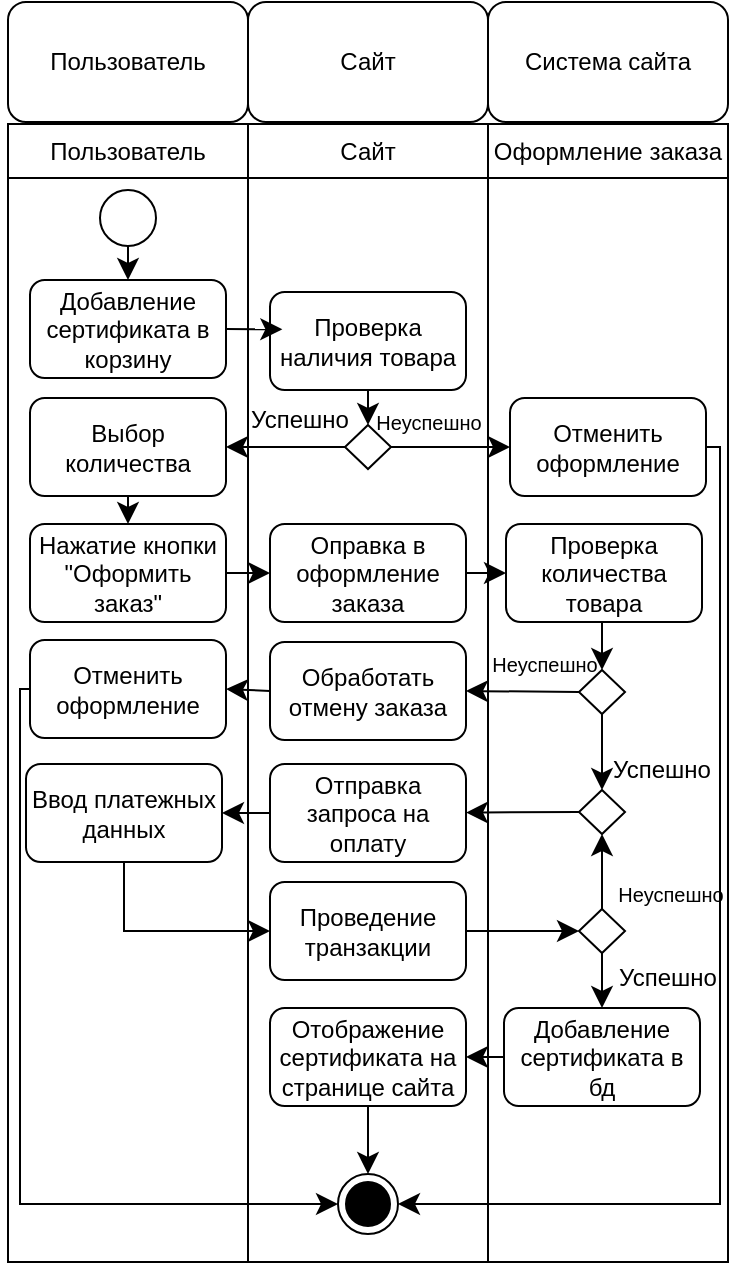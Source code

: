 <mxfile version="26.2.14">
  <diagram name="Страница — 1" id="hkevkZ7WUPxYEFpDylLr">
    <mxGraphModel dx="911" dy="1081" grid="0" gridSize="10" guides="1" tooltips="1" connect="1" arrows="1" fold="1" page="0" pageScale="1" pageWidth="827" pageHeight="1169" math="0" shadow="0">
      <root>
        <mxCell id="0" />
        <mxCell id="1" parent="0" />
        <mxCell id="Vn-Y2vAZev4jrzm5k0EB-1" value="Пользователь" style="rounded=1;whiteSpace=wrap;html=1;" vertex="1" parent="1">
          <mxGeometry x="-10" y="-111" width="120" height="60" as="geometry" />
        </mxCell>
        <mxCell id="Vn-Y2vAZev4jrzm5k0EB-2" value="Сайт" style="rounded=1;whiteSpace=wrap;html=1;" vertex="1" parent="1">
          <mxGeometry x="110" y="-111" width="120" height="60" as="geometry" />
        </mxCell>
        <mxCell id="Vn-Y2vAZev4jrzm5k0EB-3" value="Система сайта" style="rounded=1;whiteSpace=wrap;html=1;" vertex="1" parent="1">
          <mxGeometry x="230" y="-111" width="120" height="60" as="geometry" />
        </mxCell>
        <mxCell id="Vn-Y2vAZev4jrzm5k0EB-9" value="Пользователь" style="rounded=0;whiteSpace=wrap;html=1;" vertex="1" parent="1">
          <mxGeometry x="-10" y="-50" width="120" height="27" as="geometry" />
        </mxCell>
        <mxCell id="Vn-Y2vAZev4jrzm5k0EB-10" value="Сайт" style="rounded=0;whiteSpace=wrap;html=1;" vertex="1" parent="1">
          <mxGeometry x="110" y="-50" width="120" height="27" as="geometry" />
        </mxCell>
        <mxCell id="Vn-Y2vAZev4jrzm5k0EB-11" value="Оформление заказа" style="rounded=0;whiteSpace=wrap;html=1;" vertex="1" parent="1">
          <mxGeometry x="230" y="-50" width="120" height="27" as="geometry" />
        </mxCell>
        <mxCell id="Vn-Y2vAZev4jrzm5k0EB-12" value="" style="rounded=0;whiteSpace=wrap;html=1;" vertex="1" parent="1">
          <mxGeometry x="-10" y="-23" width="120" height="542" as="geometry" />
        </mxCell>
        <mxCell id="Vn-Y2vAZev4jrzm5k0EB-13" value="" style="rounded=0;whiteSpace=wrap;html=1;" vertex="1" parent="1">
          <mxGeometry x="110" y="-23" width="120" height="542" as="geometry" />
        </mxCell>
        <mxCell id="Vn-Y2vAZev4jrzm5k0EB-14" value="" style="rounded=0;whiteSpace=wrap;html=1;" vertex="1" parent="1">
          <mxGeometry x="230" y="-23" width="120" height="542" as="geometry" />
        </mxCell>
        <mxCell id="Vn-Y2vAZev4jrzm5k0EB-17" style="edgeStyle=none;curved=1;rounded=0;orthogonalLoop=1;jettySize=auto;html=1;entryX=0.5;entryY=0;entryDx=0;entryDy=0;fontSize=12;startSize=8;endSize=8;" edge="1" parent="1" source="Vn-Y2vAZev4jrzm5k0EB-15" target="Vn-Y2vAZev4jrzm5k0EB-16">
          <mxGeometry relative="1" as="geometry" />
        </mxCell>
        <mxCell id="Vn-Y2vAZev4jrzm5k0EB-15" value="" style="ellipse;whiteSpace=wrap;html=1;aspect=fixed;" vertex="1" parent="1">
          <mxGeometry x="36" y="-17" width="28" height="28" as="geometry" />
        </mxCell>
        <mxCell id="Vn-Y2vAZev4jrzm5k0EB-16" value="Добавление сертификата в корзину" style="rounded=1;whiteSpace=wrap;html=1;" vertex="1" parent="1">
          <mxGeometry x="1" y="28" width="98" height="49" as="geometry" />
        </mxCell>
        <mxCell id="Vn-Y2vAZev4jrzm5k0EB-22" style="edgeStyle=none;curved=1;rounded=0;orthogonalLoop=1;jettySize=auto;html=1;exitX=0.5;exitY=1;exitDx=0;exitDy=0;fontSize=12;startSize=8;endSize=8;" edge="1" parent="1" source="Vn-Y2vAZev4jrzm5k0EB-20" target="Vn-Y2vAZev4jrzm5k0EB-21">
          <mxGeometry relative="1" as="geometry" />
        </mxCell>
        <mxCell id="Vn-Y2vAZev4jrzm5k0EB-20" value="Проверка наличия товара" style="rounded=1;whiteSpace=wrap;html=1;" vertex="1" parent="1">
          <mxGeometry x="121" y="34" width="98" height="49" as="geometry" />
        </mxCell>
        <mxCell id="Vn-Y2vAZev4jrzm5k0EB-25" style="edgeStyle=none;curved=1;rounded=0;orthogonalLoop=1;jettySize=auto;html=1;entryX=0;entryY=0.5;entryDx=0;entryDy=0;fontSize=12;startSize=8;endSize=8;" edge="1" parent="1" source="Vn-Y2vAZev4jrzm5k0EB-21" target="Vn-Y2vAZev4jrzm5k0EB-24">
          <mxGeometry relative="1" as="geometry" />
        </mxCell>
        <mxCell id="Vn-Y2vAZev4jrzm5k0EB-26" style="edgeStyle=none;curved=1;rounded=0;orthogonalLoop=1;jettySize=auto;html=1;entryX=1;entryY=0.5;entryDx=0;entryDy=0;fontSize=12;startSize=8;endSize=8;" edge="1" parent="1" source="Vn-Y2vAZev4jrzm5k0EB-21" target="Vn-Y2vAZev4jrzm5k0EB-23">
          <mxGeometry relative="1" as="geometry" />
        </mxCell>
        <mxCell id="Vn-Y2vAZev4jrzm5k0EB-21" value="" style="rhombus;whiteSpace=wrap;html=1;" vertex="1" parent="1">
          <mxGeometry x="158.5" y="100.5" width="23" height="22" as="geometry" />
        </mxCell>
        <mxCell id="Vn-Y2vAZev4jrzm5k0EB-33" style="edgeStyle=none;curved=1;rounded=0;orthogonalLoop=1;jettySize=auto;html=1;exitX=0.5;exitY=1;exitDx=0;exitDy=0;fontSize=12;startSize=8;endSize=8;" edge="1" parent="1" source="Vn-Y2vAZev4jrzm5k0EB-23" target="Vn-Y2vAZev4jrzm5k0EB-29">
          <mxGeometry relative="1" as="geometry" />
        </mxCell>
        <mxCell id="Vn-Y2vAZev4jrzm5k0EB-23" value="Выбор количества" style="rounded=1;whiteSpace=wrap;html=1;" vertex="1" parent="1">
          <mxGeometry x="1" y="87" width="98" height="49" as="geometry" />
        </mxCell>
        <mxCell id="Vn-Y2vAZev4jrzm5k0EB-69" style="edgeStyle=orthogonalEdgeStyle;rounded=0;orthogonalLoop=1;jettySize=auto;html=1;exitX=1;exitY=0.5;exitDx=0;exitDy=0;entryX=1;entryY=0.5;entryDx=0;entryDy=0;fontSize=12;startSize=8;endSize=8;" edge="1" parent="1" source="Vn-Y2vAZev4jrzm5k0EB-24" target="Vn-Y2vAZev4jrzm5k0EB-62">
          <mxGeometry relative="1" as="geometry">
            <Array as="points">
              <mxPoint x="346" y="112" />
              <mxPoint x="346" y="490" />
            </Array>
          </mxGeometry>
        </mxCell>
        <mxCell id="Vn-Y2vAZev4jrzm5k0EB-24" value="Отменить оформление" style="rounded=1;whiteSpace=wrap;html=1;" vertex="1" parent="1">
          <mxGeometry x="241" y="87" width="98" height="49" as="geometry" />
        </mxCell>
        <mxCell id="Vn-Y2vAZev4jrzm5k0EB-27" value="Успешно" style="text;html=1;align=center;verticalAlign=middle;whiteSpace=wrap;rounded=0;" vertex="1" parent="1">
          <mxGeometry x="106" y="83" width="60" height="30" as="geometry" />
        </mxCell>
        <mxCell id="Vn-Y2vAZev4jrzm5k0EB-28" value="&lt;font style=&quot;font-size: 10px;&quot;&gt;Неуспешно&lt;/font&gt;" style="text;html=1;align=center;verticalAlign=middle;whiteSpace=wrap;rounded=0;" vertex="1" parent="1">
          <mxGeometry x="166" y="83" width="69" height="31" as="geometry" />
        </mxCell>
        <mxCell id="Vn-Y2vAZev4jrzm5k0EB-67" style="edgeStyle=none;curved=1;rounded=0;orthogonalLoop=1;jettySize=auto;html=1;exitX=1;exitY=0.5;exitDx=0;exitDy=0;entryX=0;entryY=0.5;entryDx=0;entryDy=0;fontSize=12;startSize=8;endSize=8;" edge="1" parent="1" source="Vn-Y2vAZev4jrzm5k0EB-29" target="Vn-Y2vAZev4jrzm5k0EB-30">
          <mxGeometry relative="1" as="geometry" />
        </mxCell>
        <mxCell id="Vn-Y2vAZev4jrzm5k0EB-29" value="Нажатие кнопки &quot;Оформить заказ&quot;" style="rounded=1;whiteSpace=wrap;html=1;" vertex="1" parent="1">
          <mxGeometry x="1" y="150" width="98" height="49" as="geometry" />
        </mxCell>
        <mxCell id="Vn-Y2vAZev4jrzm5k0EB-68" style="edgeStyle=none;curved=1;rounded=0;orthogonalLoop=1;jettySize=auto;html=1;exitX=1;exitY=0.5;exitDx=0;exitDy=0;fontSize=12;startSize=8;endSize=8;" edge="1" parent="1" source="Vn-Y2vAZev4jrzm5k0EB-30" target="Vn-Y2vAZev4jrzm5k0EB-31">
          <mxGeometry relative="1" as="geometry" />
        </mxCell>
        <mxCell id="Vn-Y2vAZev4jrzm5k0EB-30" value="Оправка в оформление заказа" style="rounded=1;whiteSpace=wrap;html=1;" vertex="1" parent="1">
          <mxGeometry x="121" y="150" width="98" height="49" as="geometry" />
        </mxCell>
        <mxCell id="Vn-Y2vAZev4jrzm5k0EB-44" style="edgeStyle=none;curved=1;rounded=0;orthogonalLoop=1;jettySize=auto;html=1;exitX=0.5;exitY=1;exitDx=0;exitDy=0;entryX=0.5;entryY=0;entryDx=0;entryDy=0;fontSize=12;startSize=8;endSize=8;" edge="1" parent="1" target="Vn-Y2vAZev4jrzm5k0EB-34">
          <mxGeometry relative="1" as="geometry">
            <mxPoint x="287" y="199" as="sourcePoint" />
            <mxPoint x="289" y="223" as="targetPoint" />
          </mxGeometry>
        </mxCell>
        <mxCell id="Vn-Y2vAZev4jrzm5k0EB-31" value="Проверка количества товара" style="rounded=1;whiteSpace=wrap;html=1;" vertex="1" parent="1">
          <mxGeometry x="239" y="150" width="98" height="49" as="geometry" />
        </mxCell>
        <mxCell id="Vn-Y2vAZev4jrzm5k0EB-32" style="edgeStyle=none;curved=1;rounded=0;orthogonalLoop=1;jettySize=auto;html=1;exitX=1;exitY=0.5;exitDx=0;exitDy=0;entryX=0.063;entryY=0.381;entryDx=0;entryDy=0;entryPerimeter=0;fontSize=12;startSize=8;endSize=8;" edge="1" parent="1" source="Vn-Y2vAZev4jrzm5k0EB-16" target="Vn-Y2vAZev4jrzm5k0EB-20">
          <mxGeometry relative="1" as="geometry" />
        </mxCell>
        <mxCell id="Vn-Y2vAZev4jrzm5k0EB-40" style="edgeStyle=none;curved=1;rounded=0;orthogonalLoop=1;jettySize=auto;html=1;exitX=0;exitY=0.5;exitDx=0;exitDy=0;entryX=1;entryY=0.5;entryDx=0;entryDy=0;fontSize=12;startSize=8;endSize=8;" edge="1" parent="1" source="Vn-Y2vAZev4jrzm5k0EB-34" target="Vn-Y2vAZev4jrzm5k0EB-36">
          <mxGeometry relative="1" as="geometry" />
        </mxCell>
        <mxCell id="Vn-Y2vAZev4jrzm5k0EB-47" style="edgeStyle=none;curved=1;rounded=0;orthogonalLoop=1;jettySize=auto;html=1;exitX=0.5;exitY=1;exitDx=0;exitDy=0;entryX=0.5;entryY=0;entryDx=0;entryDy=0;fontSize=12;startSize=8;endSize=8;" edge="1" parent="1" source="Vn-Y2vAZev4jrzm5k0EB-34" target="Vn-Y2vAZev4jrzm5k0EB-35">
          <mxGeometry relative="1" as="geometry" />
        </mxCell>
        <mxCell id="Vn-Y2vAZev4jrzm5k0EB-34" value="" style="rhombus;whiteSpace=wrap;html=1;" vertex="1" parent="1">
          <mxGeometry x="275.5" y="223" width="23" height="22" as="geometry" />
        </mxCell>
        <mxCell id="Vn-Y2vAZev4jrzm5k0EB-49" style="edgeStyle=none;curved=1;rounded=0;orthogonalLoop=1;jettySize=auto;html=1;exitX=0;exitY=0.5;exitDx=0;exitDy=0;fontSize=12;startSize=8;endSize=8;" edge="1" parent="1" source="Vn-Y2vAZev4jrzm5k0EB-35" target="Vn-Y2vAZev4jrzm5k0EB-39">
          <mxGeometry relative="1" as="geometry" />
        </mxCell>
        <mxCell id="Vn-Y2vAZev4jrzm5k0EB-35" value="" style="rhombus;whiteSpace=wrap;html=1;" vertex="1" parent="1">
          <mxGeometry x="275.5" y="283" width="23" height="22" as="geometry" />
        </mxCell>
        <mxCell id="Vn-Y2vAZev4jrzm5k0EB-41" style="edgeStyle=none;curved=1;rounded=0;orthogonalLoop=1;jettySize=auto;html=1;exitX=0;exitY=0.5;exitDx=0;exitDy=0;entryX=1;entryY=0.5;entryDx=0;entryDy=0;fontSize=12;startSize=8;endSize=8;" edge="1" parent="1" source="Vn-Y2vAZev4jrzm5k0EB-36" target="Vn-Y2vAZev4jrzm5k0EB-37">
          <mxGeometry relative="1" as="geometry" />
        </mxCell>
        <mxCell id="Vn-Y2vAZev4jrzm5k0EB-36" value="Обработать отмену заказа" style="rounded=1;whiteSpace=wrap;html=1;" vertex="1" parent="1">
          <mxGeometry x="121" y="209" width="98" height="49" as="geometry" />
        </mxCell>
        <mxCell id="Vn-Y2vAZev4jrzm5k0EB-70" style="edgeStyle=orthogonalEdgeStyle;rounded=0;orthogonalLoop=1;jettySize=auto;html=1;exitX=0;exitY=0.5;exitDx=0;exitDy=0;entryX=0;entryY=0.5;entryDx=0;entryDy=0;fontSize=12;startSize=8;endSize=8;" edge="1" parent="1" source="Vn-Y2vAZev4jrzm5k0EB-37" target="Vn-Y2vAZev4jrzm5k0EB-62">
          <mxGeometry relative="1" as="geometry">
            <Array as="points">
              <mxPoint x="-4" y="233" />
              <mxPoint x="-4" y="490" />
            </Array>
          </mxGeometry>
        </mxCell>
        <mxCell id="Vn-Y2vAZev4jrzm5k0EB-37" value="Отменить оформление" style="rounded=1;whiteSpace=wrap;html=1;" vertex="1" parent="1">
          <mxGeometry x="1" y="208" width="98" height="49" as="geometry" />
        </mxCell>
        <mxCell id="Vn-Y2vAZev4jrzm5k0EB-52" style="edgeStyle=orthogonalEdgeStyle;rounded=0;orthogonalLoop=1;jettySize=auto;html=1;exitX=0.5;exitY=1;exitDx=0;exitDy=0;entryX=0;entryY=0.5;entryDx=0;entryDy=0;fontSize=12;startSize=8;endSize=8;" edge="1" parent="1" source="Vn-Y2vAZev4jrzm5k0EB-38" target="Vn-Y2vAZev4jrzm5k0EB-51">
          <mxGeometry relative="1" as="geometry" />
        </mxCell>
        <mxCell id="Vn-Y2vAZev4jrzm5k0EB-38" value="Ввод платежных данных" style="rounded=1;whiteSpace=wrap;html=1;" vertex="1" parent="1">
          <mxGeometry x="-1" y="270" width="98" height="49" as="geometry" />
        </mxCell>
        <mxCell id="Vn-Y2vAZev4jrzm5k0EB-50" style="edgeStyle=none;curved=1;rounded=0;orthogonalLoop=1;jettySize=auto;html=1;exitX=0;exitY=0.5;exitDx=0;exitDy=0;entryX=1;entryY=0.5;entryDx=0;entryDy=0;fontSize=12;startSize=8;endSize=8;" edge="1" parent="1" source="Vn-Y2vAZev4jrzm5k0EB-39" target="Vn-Y2vAZev4jrzm5k0EB-38">
          <mxGeometry relative="1" as="geometry" />
        </mxCell>
        <mxCell id="Vn-Y2vAZev4jrzm5k0EB-39" value="Отправка запроса на оплату" style="rounded=1;whiteSpace=wrap;html=1;" vertex="1" parent="1">
          <mxGeometry x="121" y="270" width="98" height="49" as="geometry" />
        </mxCell>
        <mxCell id="Vn-Y2vAZev4jrzm5k0EB-46" value="&lt;font style=&quot;font-size: 10px;&quot;&gt;Неуспешно&lt;/font&gt;" style="text;html=1;align=center;verticalAlign=middle;whiteSpace=wrap;rounded=0;" vertex="1" parent="1">
          <mxGeometry x="224" y="204" width="69" height="31" as="geometry" />
        </mxCell>
        <mxCell id="Vn-Y2vAZev4jrzm5k0EB-48" value="Успешно" style="text;html=1;align=center;verticalAlign=middle;whiteSpace=wrap;rounded=0;" vertex="1" parent="1">
          <mxGeometry x="287" y="258" width="60" height="30" as="geometry" />
        </mxCell>
        <mxCell id="Vn-Y2vAZev4jrzm5k0EB-57" style="edgeStyle=none;curved=1;rounded=0;orthogonalLoop=1;jettySize=auto;html=1;exitX=1;exitY=0.5;exitDx=0;exitDy=0;entryX=0;entryY=0.5;entryDx=0;entryDy=0;fontSize=12;startSize=8;endSize=8;" edge="1" parent="1" source="Vn-Y2vAZev4jrzm5k0EB-51" target="Vn-Y2vAZev4jrzm5k0EB-54">
          <mxGeometry relative="1" as="geometry" />
        </mxCell>
        <mxCell id="Vn-Y2vAZev4jrzm5k0EB-51" value="Проведение транзакции" style="rounded=1;whiteSpace=wrap;html=1;" vertex="1" parent="1">
          <mxGeometry x="121" y="329" width="98" height="49" as="geometry" />
        </mxCell>
        <mxCell id="Vn-Y2vAZev4jrzm5k0EB-55" style="edgeStyle=none;curved=1;rounded=0;orthogonalLoop=1;jettySize=auto;html=1;exitX=0.5;exitY=0;exitDx=0;exitDy=0;entryX=0.5;entryY=1;entryDx=0;entryDy=0;fontSize=12;startSize=8;endSize=8;" edge="1" parent="1" source="Vn-Y2vAZev4jrzm5k0EB-54" target="Vn-Y2vAZev4jrzm5k0EB-35">
          <mxGeometry relative="1" as="geometry" />
        </mxCell>
        <mxCell id="Vn-Y2vAZev4jrzm5k0EB-60" style="edgeStyle=none;curved=1;rounded=0;orthogonalLoop=1;jettySize=auto;html=1;exitX=0.5;exitY=1;exitDx=0;exitDy=0;entryX=0.5;entryY=0;entryDx=0;entryDy=0;fontSize=12;startSize=8;endSize=8;" edge="1" parent="1" source="Vn-Y2vAZev4jrzm5k0EB-54" target="Vn-Y2vAZev4jrzm5k0EB-58">
          <mxGeometry relative="1" as="geometry" />
        </mxCell>
        <mxCell id="Vn-Y2vAZev4jrzm5k0EB-54" value="" style="rhombus;whiteSpace=wrap;html=1;" vertex="1" parent="1">
          <mxGeometry x="275.5" y="342.5" width="23" height="22" as="geometry" />
        </mxCell>
        <mxCell id="Vn-Y2vAZev4jrzm5k0EB-56" value="&lt;font style=&quot;font-size: 10px;&quot;&gt;Неуспешно&lt;/font&gt;" style="text;html=1;align=center;verticalAlign=middle;whiteSpace=wrap;rounded=0;" vertex="1" parent="1">
          <mxGeometry x="287" y="319" width="69" height="31" as="geometry" />
        </mxCell>
        <mxCell id="Vn-Y2vAZev4jrzm5k0EB-64" style="edgeStyle=none;curved=1;rounded=0;orthogonalLoop=1;jettySize=auto;html=1;exitX=0;exitY=0.5;exitDx=0;exitDy=0;entryX=1;entryY=0.5;entryDx=0;entryDy=0;fontSize=12;startSize=8;endSize=8;" edge="1" parent="1" source="Vn-Y2vAZev4jrzm5k0EB-58" target="Vn-Y2vAZev4jrzm5k0EB-61">
          <mxGeometry relative="1" as="geometry" />
        </mxCell>
        <mxCell id="Vn-Y2vAZev4jrzm5k0EB-58" value="Добавление сертификата в бд" style="rounded=1;whiteSpace=wrap;html=1;" vertex="1" parent="1">
          <mxGeometry x="238" y="392" width="98" height="49" as="geometry" />
        </mxCell>
        <mxCell id="Vn-Y2vAZev4jrzm5k0EB-59" value="Успешно" style="text;html=1;align=center;verticalAlign=middle;whiteSpace=wrap;rounded=0;" vertex="1" parent="1">
          <mxGeometry x="290" y="362" width="60" height="30" as="geometry" />
        </mxCell>
        <mxCell id="Vn-Y2vAZev4jrzm5k0EB-63" style="edgeStyle=none;curved=1;rounded=0;orthogonalLoop=1;jettySize=auto;html=1;exitX=0.5;exitY=1;exitDx=0;exitDy=0;fontSize=12;startSize=8;endSize=8;" edge="1" parent="1" source="Vn-Y2vAZev4jrzm5k0EB-61" target="Vn-Y2vAZev4jrzm5k0EB-62">
          <mxGeometry relative="1" as="geometry" />
        </mxCell>
        <mxCell id="Vn-Y2vAZev4jrzm5k0EB-61" value="Отображение сертификата на странице сайта" style="rounded=1;whiteSpace=wrap;html=1;" vertex="1" parent="1">
          <mxGeometry x="121" y="392" width="98" height="49" as="geometry" />
        </mxCell>
        <mxCell id="Vn-Y2vAZev4jrzm5k0EB-62" value="" style="ellipse;html=1;shape=endState;fillColor=strokeColor;" vertex="1" parent="1">
          <mxGeometry x="155" y="475" width="30" height="30" as="geometry" />
        </mxCell>
      </root>
    </mxGraphModel>
  </diagram>
</mxfile>
